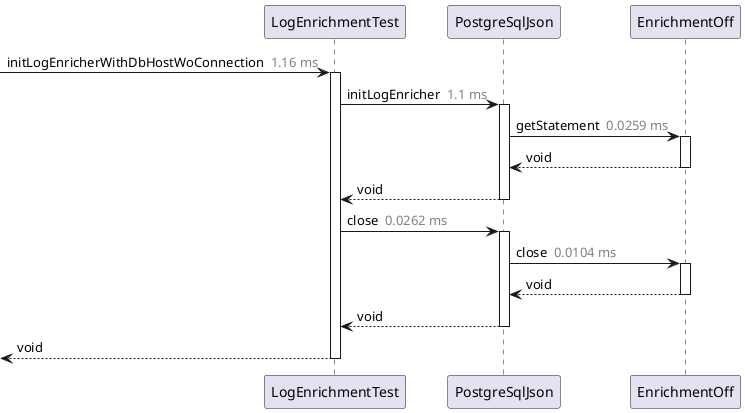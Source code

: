 @startuml

participant LogEnrichmentTest as "LogEnrichmentTest"
participant PostgreSqlJson as "PostgreSqlJson"
participant EnrichmentOff as "EnrichmentOff"
  [->LogEnrichmentTest: initLogEnricherWithDbHostWoConnection <color:gray> 1.16 ms</color>
  activate LogEnrichmentTest
    LogEnrichmentTest->PostgreSqlJson: initLogEnricher <color:gray> 1.1 ms</color>
    activate PostgreSqlJson
      PostgreSqlJson->EnrichmentOff: getStatement <color:gray> 0.0259 ms</color>
      activate EnrichmentOff
      PostgreSqlJson<--EnrichmentOff: void
      deactivate EnrichmentOff
    LogEnrichmentTest<--PostgreSqlJson: void
    deactivate PostgreSqlJson
    LogEnrichmentTest->PostgreSqlJson: close <color:gray> 0.0262 ms</color>
    activate PostgreSqlJson
      PostgreSqlJson->EnrichmentOff: close <color:gray> 0.0104 ms</color>
      activate EnrichmentOff
      PostgreSqlJson<--EnrichmentOff: void
      deactivate EnrichmentOff
    LogEnrichmentTest<--PostgreSqlJson: void
    deactivate PostgreSqlJson
  [<--LogEnrichmentTest: void
  deactivate LogEnrichmentTest
@enduml
